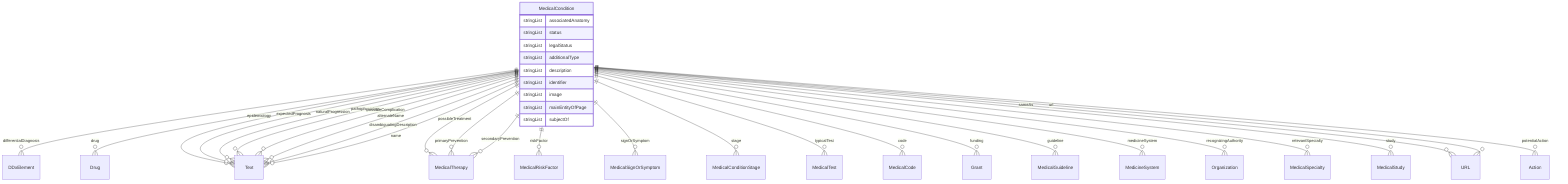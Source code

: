 erDiagram
MedicalCondition {
    stringList associatedAnatomy  
    stringList status  
    stringList legalStatus  
    stringList additionalType  
    stringList description  
    stringList identifier  
    stringList image  
    stringList mainEntityOfPage  
    stringList subjectOf  
}

MedicalCondition ||--}o DDxElement : "differentialDiagnosis"
MedicalCondition ||--}o Drug : "drug"
MedicalCondition ||--}o Text : "epidemiology"
MedicalCondition ||--}o Text : "expectedPrognosis"
MedicalCondition ||--}o Text : "naturalProgression"
MedicalCondition ||--}o Text : "pathophysiology"
MedicalCondition ||--}o Text : "possibleComplication"
MedicalCondition ||--}o MedicalTherapy : "possibleTreatment"
MedicalCondition ||--}o MedicalTherapy : "primaryPrevention"
MedicalCondition ||--}o MedicalRiskFactor : "riskFactor"
MedicalCondition ||--}o MedicalTherapy : "secondaryPrevention"
MedicalCondition ||--}o MedicalSignOrSymptom : "signOrSymptom"
MedicalCondition ||--}o MedicalConditionStage : "stage"
MedicalCondition ||--}o MedicalTest : "typicalTest"
MedicalCondition ||--}o MedicalCode : "code"
MedicalCondition ||--}o Grant : "funding"
MedicalCondition ||--}o MedicalGuideline : "guideline"
MedicalCondition ||--}o MedicineSystem : "medicineSystem"
MedicalCondition ||--}o Organization : "recognizingAuthority"
MedicalCondition ||--}o MedicalSpecialty : "relevantSpecialty"
MedicalCondition ||--}o MedicalStudy : "study"
MedicalCondition ||--}o Text : "alternateName"
MedicalCondition ||--}o Text : "disambiguatingDescription"
MedicalCondition ||--}o Text : "name"
MedicalCondition ||--}o URL : "sameAs"
MedicalCondition ||--}o Action : "potentialAction"
MedicalCondition ||--}o URL : "url"